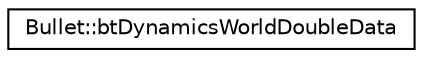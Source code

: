 digraph "Graphical Class Hierarchy"
{
  edge [fontname="Helvetica",fontsize="10",labelfontname="Helvetica",labelfontsize="10"];
  node [fontname="Helvetica",fontsize="10",shape=record];
  rankdir="LR";
  Node1 [label="Bullet::btDynamicsWorldDoubleData",height=0.2,width=0.4,color="black", fillcolor="white", style="filled",URL="$class_bullet_1_1bt_dynamics_world_double_data.html"];
}
